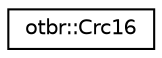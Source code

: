 digraph "Graphical Class Hierarchy"
{
  edge [fontname="Helvetica",fontsize="10",labelfontname="Helvetica",labelfontsize="10"];
  node [fontname="Helvetica",fontsize="10",shape=record];
  rankdir="LR";
  Node0 [label="otbr::Crc16",height=0.2,width=0.4,color="black", fillcolor="white", style="filled",URL="$d6/d8f/classotbr_1_1Crc16.html",tooltip="This class implements CRC16 computations. "];
}
